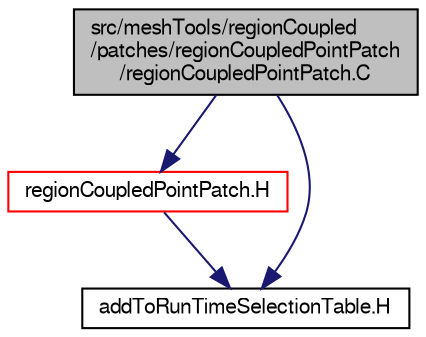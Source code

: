 digraph "src/meshTools/regionCoupled/patches/regionCoupledPointPatch/regionCoupledPointPatch.C"
{
  bgcolor="transparent";
  edge [fontname="FreeSans",fontsize="10",labelfontname="FreeSans",labelfontsize="10"];
  node [fontname="FreeSans",fontsize="10",shape=record];
  Node0 [label="src/meshTools/regionCoupled\l/patches/regionCoupledPointPatch\l/regionCoupledPointPatch.C",height=0.2,width=0.4,color="black", fillcolor="grey75", style="filled", fontcolor="black"];
  Node0 -> Node1 [color="midnightblue",fontsize="10",style="solid",fontname="FreeSans"];
  Node1 [label="regionCoupledPointPatch.H",height=0.2,width=0.4,color="red",URL="$a07733.html"];
  Node1 -> Node204 [color="midnightblue",fontsize="10",style="solid",fontname="FreeSans"];
  Node204 [label="addToRunTimeSelectionTable.H",height=0.2,width=0.4,color="black",URL="$a09263.html",tooltip="Macros for easy insertion into run-time selection tables. "];
  Node0 -> Node204 [color="midnightblue",fontsize="10",style="solid",fontname="FreeSans"];
}
